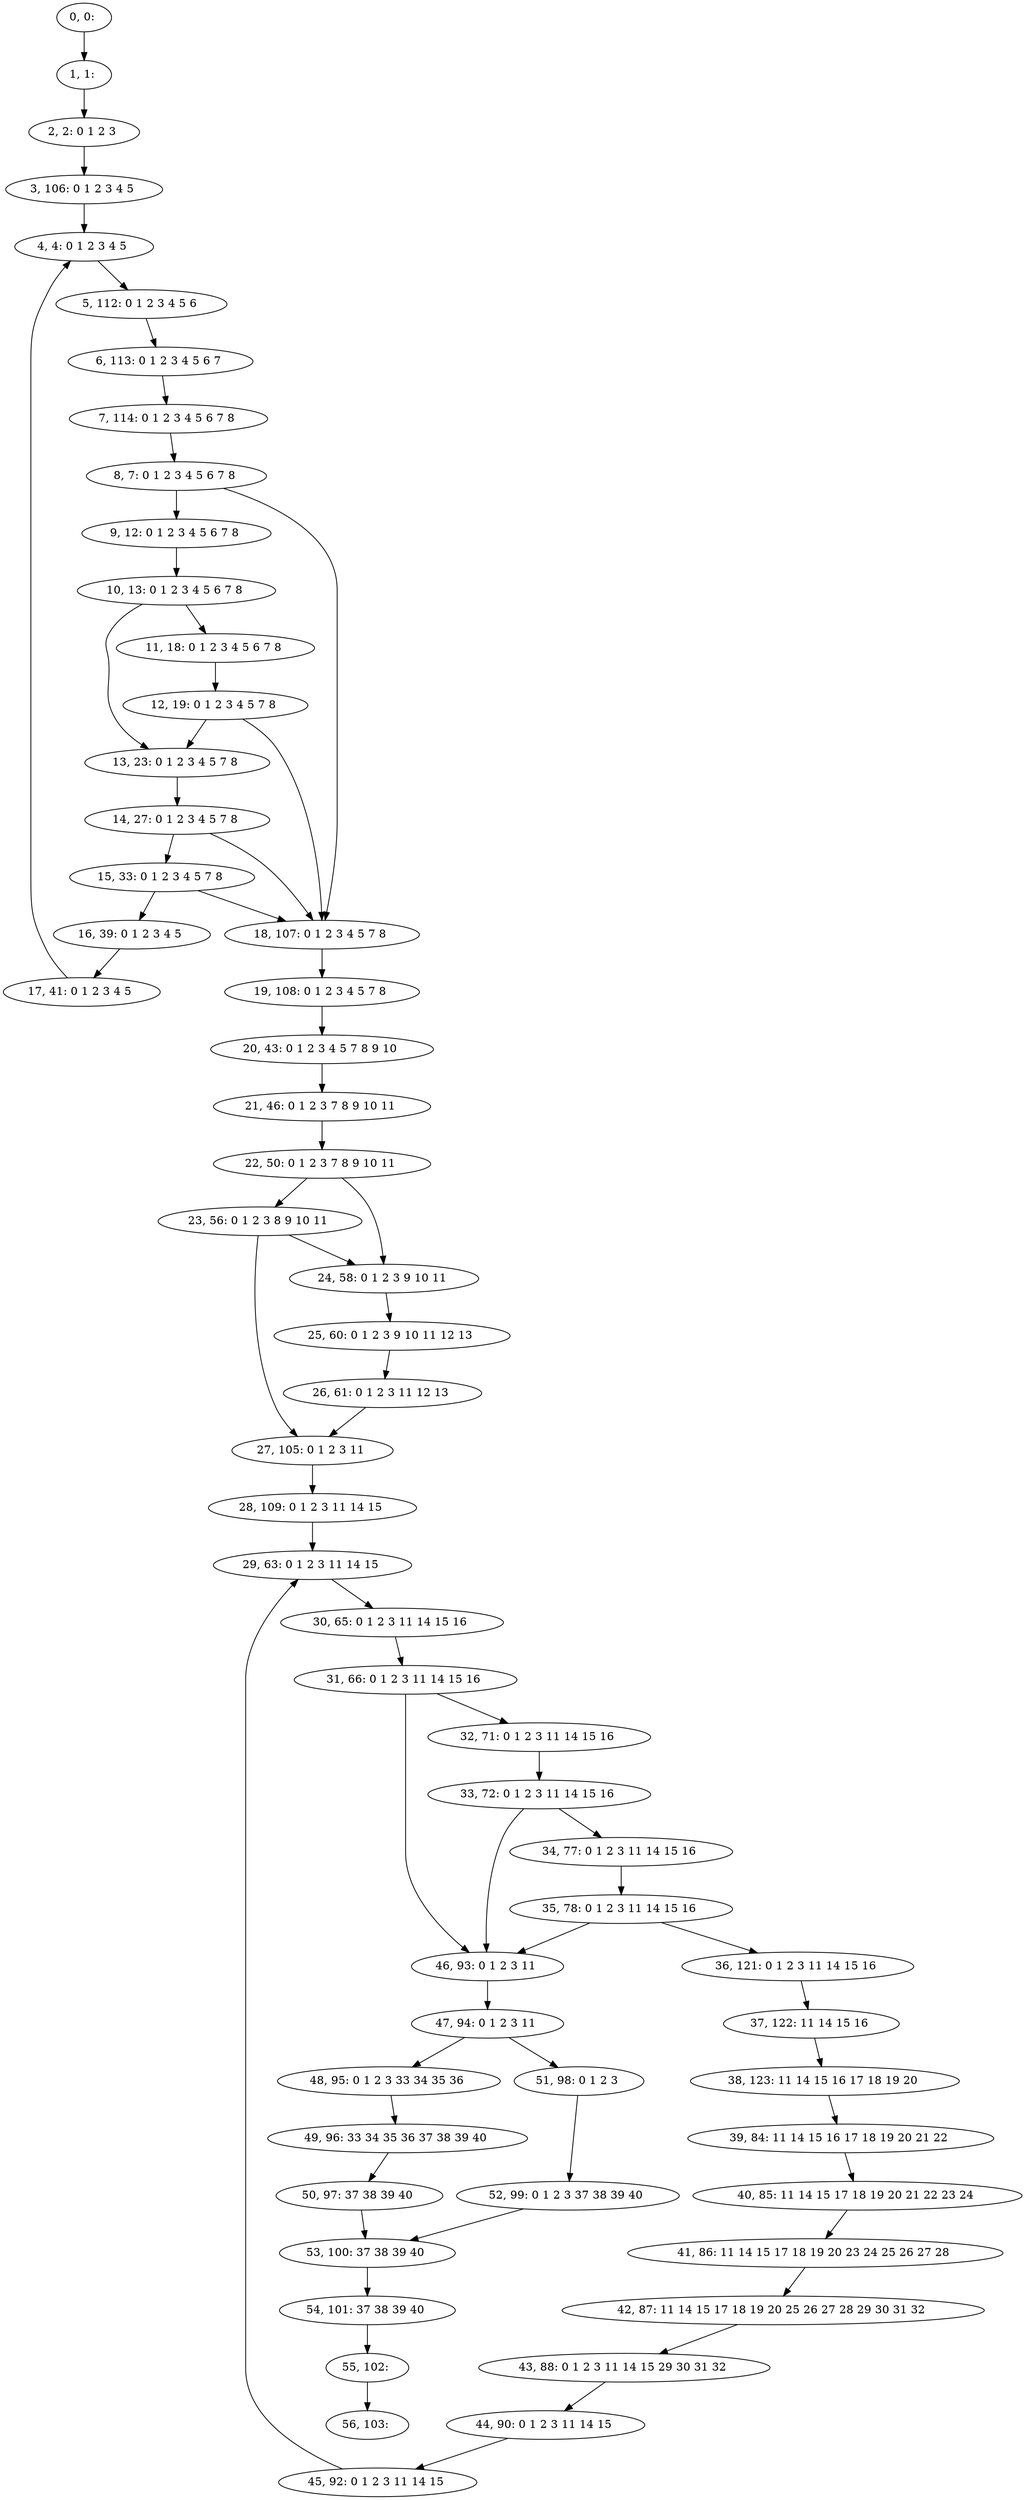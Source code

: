 digraph G {
0[label="0, 0: "];
1[label="1, 1: "];
2[label="2, 2: 0 1 2 3 "];
3[label="3, 106: 0 1 2 3 4 5 "];
4[label="4, 4: 0 1 2 3 4 5 "];
5[label="5, 112: 0 1 2 3 4 5 6 "];
6[label="6, 113: 0 1 2 3 4 5 6 7 "];
7[label="7, 114: 0 1 2 3 4 5 6 7 8 "];
8[label="8, 7: 0 1 2 3 4 5 6 7 8 "];
9[label="9, 12: 0 1 2 3 4 5 6 7 8 "];
10[label="10, 13: 0 1 2 3 4 5 6 7 8 "];
11[label="11, 18: 0 1 2 3 4 5 6 7 8 "];
12[label="12, 19: 0 1 2 3 4 5 7 8 "];
13[label="13, 23: 0 1 2 3 4 5 7 8 "];
14[label="14, 27: 0 1 2 3 4 5 7 8 "];
15[label="15, 33: 0 1 2 3 4 5 7 8 "];
16[label="16, 39: 0 1 2 3 4 5 "];
17[label="17, 41: 0 1 2 3 4 5 "];
18[label="18, 107: 0 1 2 3 4 5 7 8 "];
19[label="19, 108: 0 1 2 3 4 5 7 8 "];
20[label="20, 43: 0 1 2 3 4 5 7 8 9 10 "];
21[label="21, 46: 0 1 2 3 7 8 9 10 11 "];
22[label="22, 50: 0 1 2 3 7 8 9 10 11 "];
23[label="23, 56: 0 1 2 3 8 9 10 11 "];
24[label="24, 58: 0 1 2 3 9 10 11 "];
25[label="25, 60: 0 1 2 3 9 10 11 12 13 "];
26[label="26, 61: 0 1 2 3 11 12 13 "];
27[label="27, 105: 0 1 2 3 11 "];
28[label="28, 109: 0 1 2 3 11 14 15 "];
29[label="29, 63: 0 1 2 3 11 14 15 "];
30[label="30, 65: 0 1 2 3 11 14 15 16 "];
31[label="31, 66: 0 1 2 3 11 14 15 16 "];
32[label="32, 71: 0 1 2 3 11 14 15 16 "];
33[label="33, 72: 0 1 2 3 11 14 15 16 "];
34[label="34, 77: 0 1 2 3 11 14 15 16 "];
35[label="35, 78: 0 1 2 3 11 14 15 16 "];
36[label="36, 121: 0 1 2 3 11 14 15 16 "];
37[label="37, 122: 11 14 15 16 "];
38[label="38, 123: 11 14 15 16 17 18 19 20 "];
39[label="39, 84: 11 14 15 16 17 18 19 20 21 22 "];
40[label="40, 85: 11 14 15 17 18 19 20 21 22 23 24 "];
41[label="41, 86: 11 14 15 17 18 19 20 23 24 25 26 27 28 "];
42[label="42, 87: 11 14 15 17 18 19 20 25 26 27 28 29 30 31 32 "];
43[label="43, 88: 0 1 2 3 11 14 15 29 30 31 32 "];
44[label="44, 90: 0 1 2 3 11 14 15 "];
45[label="45, 92: 0 1 2 3 11 14 15 "];
46[label="46, 93: 0 1 2 3 11 "];
47[label="47, 94: 0 1 2 3 11 "];
48[label="48, 95: 0 1 2 3 33 34 35 36 "];
49[label="49, 96: 33 34 35 36 37 38 39 40 "];
50[label="50, 97: 37 38 39 40 "];
51[label="51, 98: 0 1 2 3 "];
52[label="52, 99: 0 1 2 3 37 38 39 40 "];
53[label="53, 100: 37 38 39 40 "];
54[label="54, 101: 37 38 39 40 "];
55[label="55, 102: "];
56[label="56, 103: "];
0->1 ;
1->2 ;
2->3 ;
3->4 ;
4->5 ;
5->6 ;
6->7 ;
7->8 ;
8->9 ;
8->18 ;
9->10 ;
10->11 ;
10->13 ;
11->12 ;
12->13 ;
12->18 ;
13->14 ;
14->15 ;
14->18 ;
15->16 ;
15->18 ;
16->17 ;
17->4 ;
18->19 ;
19->20 ;
20->21 ;
21->22 ;
22->23 ;
22->24 ;
23->24 ;
23->27 ;
24->25 ;
25->26 ;
26->27 ;
27->28 ;
28->29 ;
29->30 ;
30->31 ;
31->32 ;
31->46 ;
32->33 ;
33->34 ;
33->46 ;
34->35 ;
35->36 ;
35->46 ;
36->37 ;
37->38 ;
38->39 ;
39->40 ;
40->41 ;
41->42 ;
42->43 ;
43->44 ;
44->45 ;
45->29 ;
46->47 ;
47->48 ;
47->51 ;
48->49 ;
49->50 ;
50->53 ;
51->52 ;
52->53 ;
53->54 ;
54->55 ;
55->56 ;
}
